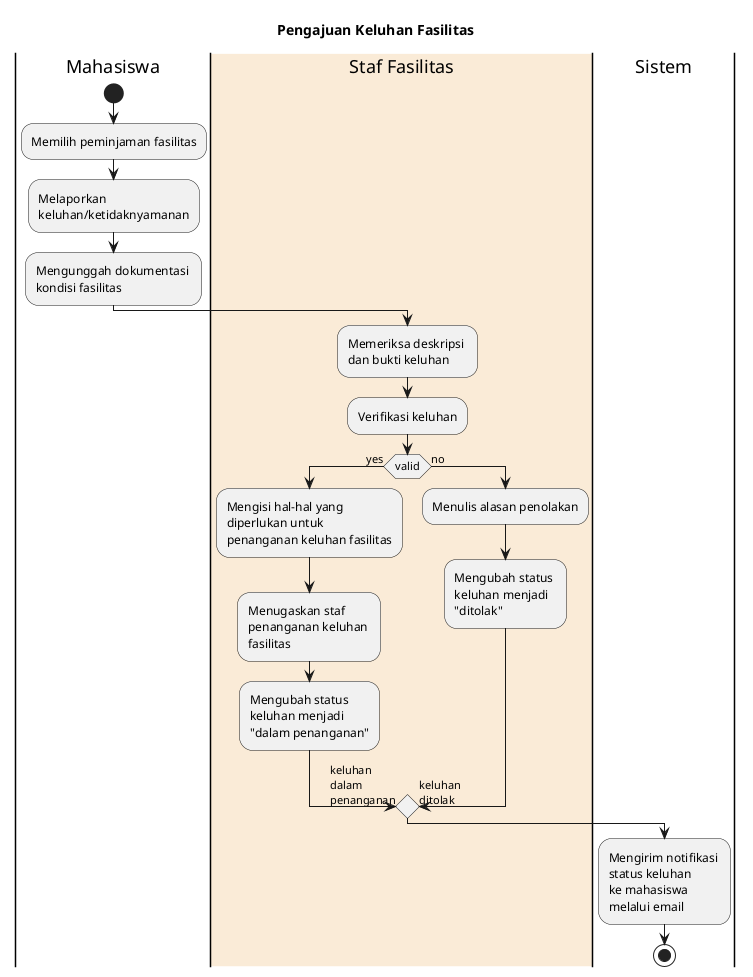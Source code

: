 @startuml
title Pengajuan Keluhan Fasilitas
|Mahasiswa|
start
:Memilih peminjaman fasilitas;
:Melaporkan \nkeluhan/ketidaknyamanan;
' meliputi kerusakan fisik pada fasilitas, kebersihan fasilitas sebelum digunakan, pencahayaan yang kurang memadai, ataupun kendala lainnya
:Mengunggah dokumentasi \nkondisi fasilitas;
' foto/ video
|#AntiqueWhite|Staf Fasilitas|
:Memeriksa deskripsi \ndan bukti keluhan;
:Verifikasi keluhan;
if (valid) is (yes) then
  :Mengisi hal-hal yang \ndiperlukan untuk \npenanganan keluhan fasilitas;
  :Menugaskan staf \npenanganan keluhan \nfasilitas;
  :Mengubah status \nkeluhan menjadi \n"dalam penanganan";
  -> keluhan \ndalam \npenanganan;
else (no)
  :Menulis alasan penolakan;
  :Mengubah status \nkeluhan menjadi \n"ditolak";
  -> keluhan \nditolak;
endif
|Sistem|
:Mengirim notifikasi \nstatus keluhan \nke mahasiswa \nmelalui email;
stop
@enduml